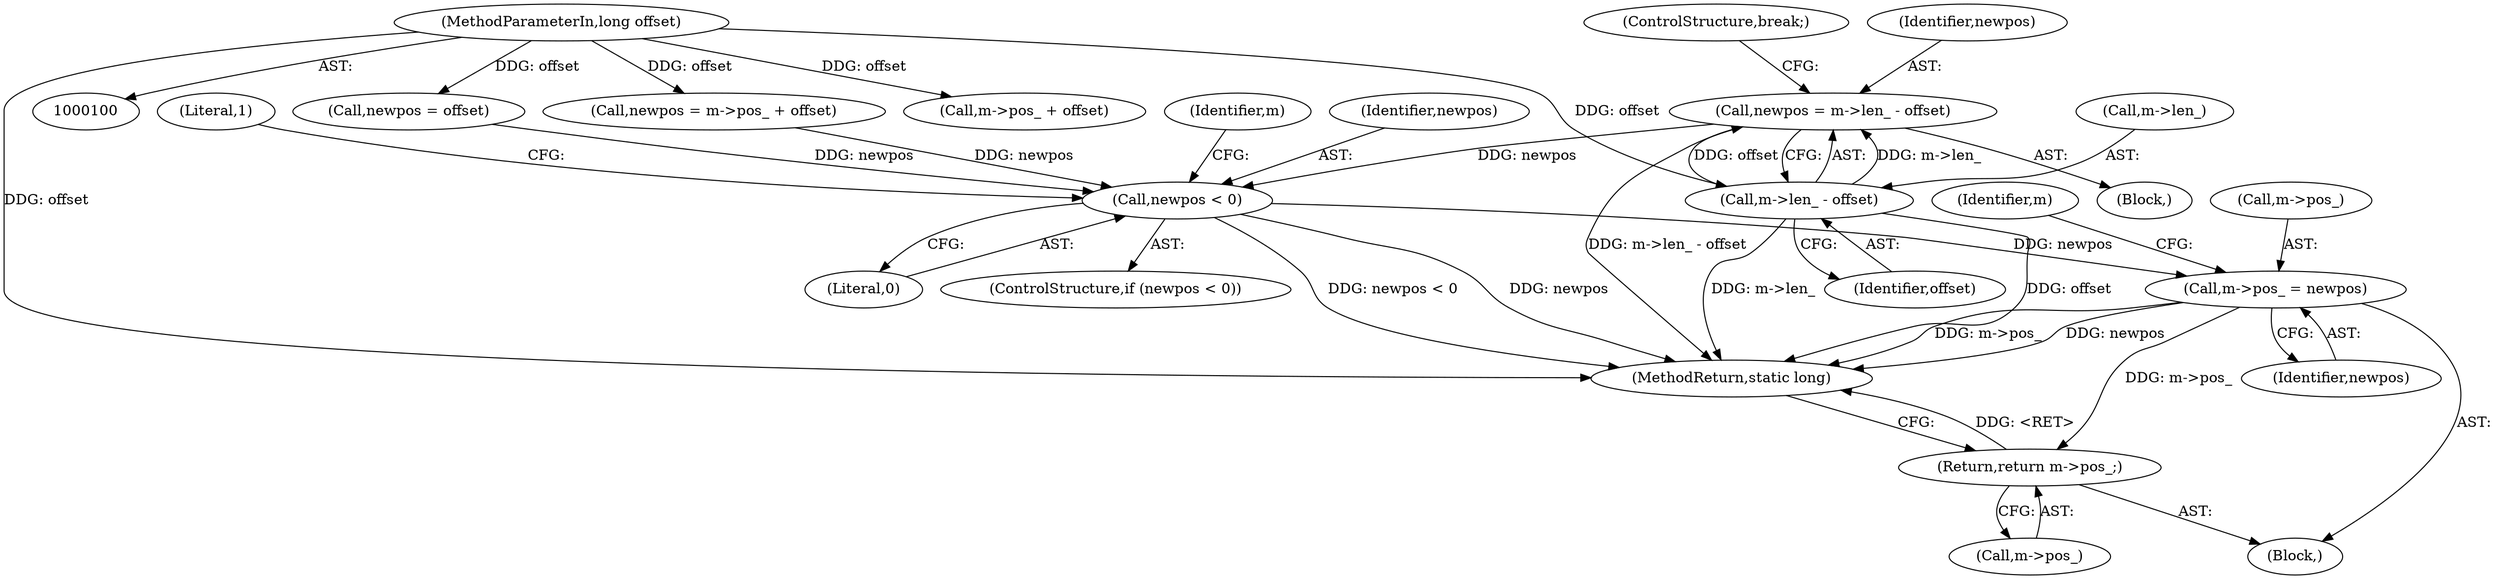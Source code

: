 digraph "0_jasper_634ce8e8a5accc0fa05dd2c20d42b4749d4b2735_6@integer" {
"1000130" [label="(Call,newpos = m->len_ - offset)"];
"1000132" [label="(Call,m->len_ - offset)"];
"1000102" [label="(MethodParameterIn,long offset)"];
"1000151" [label="(Call,newpos < 0)"];
"1000158" [label="(Call,m->pos_ = newpos)"];
"1000163" [label="(Return,return m->pos_;)"];
"1000157" [label="(Literal,1)"];
"1000141" [label="(Call,m->pos_ + offset)"];
"1000162" [label="(Identifier,newpos)"];
"1000153" [label="(Literal,0)"];
"1000123" [label="(Block,)"];
"1000163" [label="(Return,return m->pos_;)"];
"1000136" [label="(Identifier,offset)"];
"1000150" [label="(ControlStructure,if (newpos < 0))"];
"1000151" [label="(Call,newpos < 0)"];
"1000164" [label="(Call,m->pos_)"];
"1000160" [label="(Identifier,m)"];
"1000165" [label="(Identifier,m)"];
"1000131" [label="(Identifier,newpos)"];
"1000133" [label="(Call,m->len_)"];
"1000104" [label="(Block,)"];
"1000152" [label="(Identifier,newpos)"];
"1000102" [label="(MethodParameterIn,long offset)"];
"1000125" [label="(Call,newpos = offset)"];
"1000132" [label="(Call,m->len_ - offset)"];
"1000158" [label="(Call,m->pos_ = newpos)"];
"1000139" [label="(Call,newpos = m->pos_ + offset)"];
"1000167" [label="(MethodReturn,static long)"];
"1000137" [label="(ControlStructure,break;)"];
"1000130" [label="(Call,newpos = m->len_ - offset)"];
"1000159" [label="(Call,m->pos_)"];
"1000130" -> "1000123"  [label="AST: "];
"1000130" -> "1000132"  [label="CFG: "];
"1000131" -> "1000130"  [label="AST: "];
"1000132" -> "1000130"  [label="AST: "];
"1000137" -> "1000130"  [label="CFG: "];
"1000130" -> "1000167"  [label="DDG: m->len_ - offset"];
"1000132" -> "1000130"  [label="DDG: m->len_"];
"1000132" -> "1000130"  [label="DDG: offset"];
"1000130" -> "1000151"  [label="DDG: newpos"];
"1000132" -> "1000136"  [label="CFG: "];
"1000133" -> "1000132"  [label="AST: "];
"1000136" -> "1000132"  [label="AST: "];
"1000132" -> "1000167"  [label="DDG: m->len_"];
"1000132" -> "1000167"  [label="DDG: offset"];
"1000102" -> "1000132"  [label="DDG: offset"];
"1000102" -> "1000100"  [label="AST: "];
"1000102" -> "1000167"  [label="DDG: offset"];
"1000102" -> "1000125"  [label="DDG: offset"];
"1000102" -> "1000139"  [label="DDG: offset"];
"1000102" -> "1000141"  [label="DDG: offset"];
"1000151" -> "1000150"  [label="AST: "];
"1000151" -> "1000153"  [label="CFG: "];
"1000152" -> "1000151"  [label="AST: "];
"1000153" -> "1000151"  [label="AST: "];
"1000157" -> "1000151"  [label="CFG: "];
"1000160" -> "1000151"  [label="CFG: "];
"1000151" -> "1000167"  [label="DDG: newpos"];
"1000151" -> "1000167"  [label="DDG: newpos < 0"];
"1000125" -> "1000151"  [label="DDG: newpos"];
"1000139" -> "1000151"  [label="DDG: newpos"];
"1000151" -> "1000158"  [label="DDG: newpos"];
"1000158" -> "1000104"  [label="AST: "];
"1000158" -> "1000162"  [label="CFG: "];
"1000159" -> "1000158"  [label="AST: "];
"1000162" -> "1000158"  [label="AST: "];
"1000165" -> "1000158"  [label="CFG: "];
"1000158" -> "1000167"  [label="DDG: m->pos_"];
"1000158" -> "1000167"  [label="DDG: newpos"];
"1000158" -> "1000163"  [label="DDG: m->pos_"];
"1000163" -> "1000104"  [label="AST: "];
"1000163" -> "1000164"  [label="CFG: "];
"1000164" -> "1000163"  [label="AST: "];
"1000167" -> "1000163"  [label="CFG: "];
"1000163" -> "1000167"  [label="DDG: <RET>"];
}
